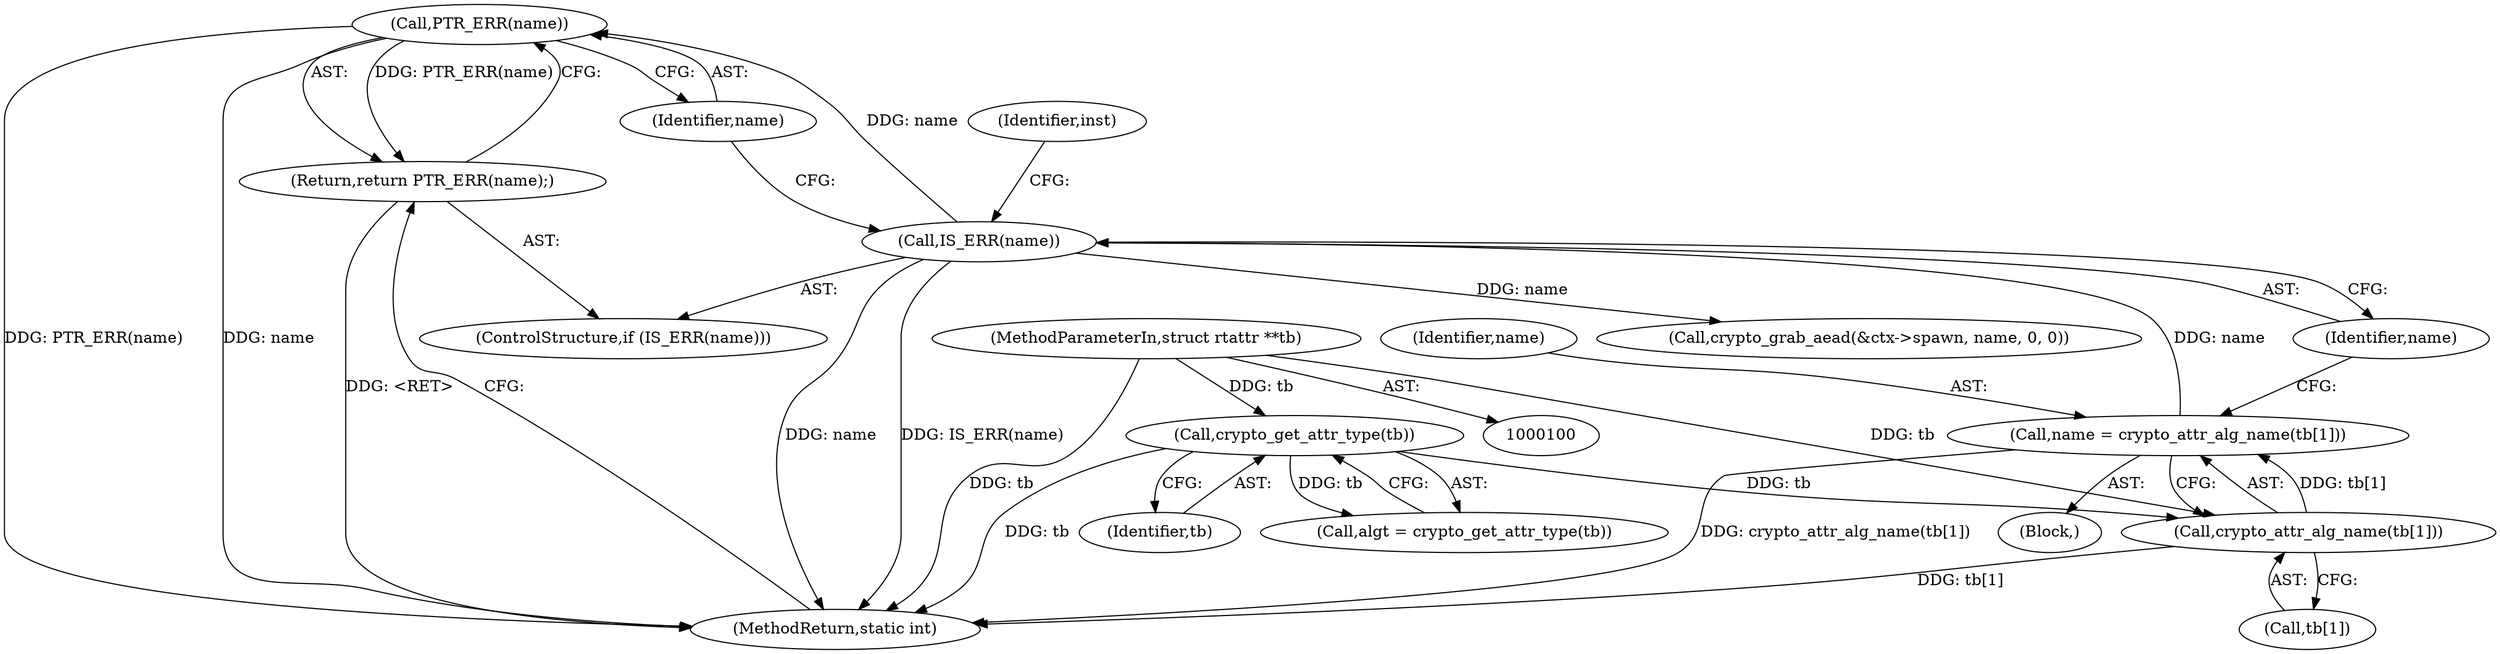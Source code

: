 digraph "0_linux_d76c68109f37cb85b243a1cf0f40313afd2bae68@pointer" {
"1000132" [label="(Call,PTR_ERR(name))"];
"1000129" [label="(Call,IS_ERR(name))"];
"1000122" [label="(Call,name = crypto_attr_alg_name(tb[1]))"];
"1000124" [label="(Call,crypto_attr_alg_name(tb[1]))"];
"1000114" [label="(Call,crypto_get_attr_type(tb))"];
"1000102" [label="(MethodParameterIn,struct rtattr **tb)"];
"1000131" [label="(Return,return PTR_ERR(name);)"];
"1000105" [label="(Block,)"];
"1000124" [label="(Call,crypto_attr_alg_name(tb[1]))"];
"1000128" [label="(ControlStructure,if (IS_ERR(name)))"];
"1000133" [label="(Identifier,name)"];
"1000297" [label="(MethodReturn,static int)"];
"1000135" [label="(Identifier,inst)"];
"1000112" [label="(Call,algt = crypto_get_attr_type(tb))"];
"1000164" [label="(Call,crypto_grab_aead(&ctx->spawn, name, 0, 0))"];
"1000125" [label="(Call,tb[1])"];
"1000130" [label="(Identifier,name)"];
"1000114" [label="(Call,crypto_get_attr_type(tb))"];
"1000129" [label="(Call,IS_ERR(name))"];
"1000131" [label="(Return,return PTR_ERR(name);)"];
"1000115" [label="(Identifier,tb)"];
"1000132" [label="(Call,PTR_ERR(name))"];
"1000122" [label="(Call,name = crypto_attr_alg_name(tb[1]))"];
"1000102" [label="(MethodParameterIn,struct rtattr **tb)"];
"1000123" [label="(Identifier,name)"];
"1000132" -> "1000131"  [label="AST: "];
"1000132" -> "1000133"  [label="CFG: "];
"1000133" -> "1000132"  [label="AST: "];
"1000131" -> "1000132"  [label="CFG: "];
"1000132" -> "1000297"  [label="DDG: PTR_ERR(name)"];
"1000132" -> "1000297"  [label="DDG: name"];
"1000132" -> "1000131"  [label="DDG: PTR_ERR(name)"];
"1000129" -> "1000132"  [label="DDG: name"];
"1000129" -> "1000128"  [label="AST: "];
"1000129" -> "1000130"  [label="CFG: "];
"1000130" -> "1000129"  [label="AST: "];
"1000133" -> "1000129"  [label="CFG: "];
"1000135" -> "1000129"  [label="CFG: "];
"1000129" -> "1000297"  [label="DDG: name"];
"1000129" -> "1000297"  [label="DDG: IS_ERR(name)"];
"1000122" -> "1000129"  [label="DDG: name"];
"1000129" -> "1000164"  [label="DDG: name"];
"1000122" -> "1000105"  [label="AST: "];
"1000122" -> "1000124"  [label="CFG: "];
"1000123" -> "1000122"  [label="AST: "];
"1000124" -> "1000122"  [label="AST: "];
"1000130" -> "1000122"  [label="CFG: "];
"1000122" -> "1000297"  [label="DDG: crypto_attr_alg_name(tb[1])"];
"1000124" -> "1000122"  [label="DDG: tb[1]"];
"1000124" -> "1000125"  [label="CFG: "];
"1000125" -> "1000124"  [label="AST: "];
"1000124" -> "1000297"  [label="DDG: tb[1]"];
"1000114" -> "1000124"  [label="DDG: tb"];
"1000102" -> "1000124"  [label="DDG: tb"];
"1000114" -> "1000112"  [label="AST: "];
"1000114" -> "1000115"  [label="CFG: "];
"1000115" -> "1000114"  [label="AST: "];
"1000112" -> "1000114"  [label="CFG: "];
"1000114" -> "1000297"  [label="DDG: tb"];
"1000114" -> "1000112"  [label="DDG: tb"];
"1000102" -> "1000114"  [label="DDG: tb"];
"1000102" -> "1000100"  [label="AST: "];
"1000102" -> "1000297"  [label="DDG: tb"];
"1000131" -> "1000128"  [label="AST: "];
"1000297" -> "1000131"  [label="CFG: "];
"1000131" -> "1000297"  [label="DDG: <RET>"];
}
